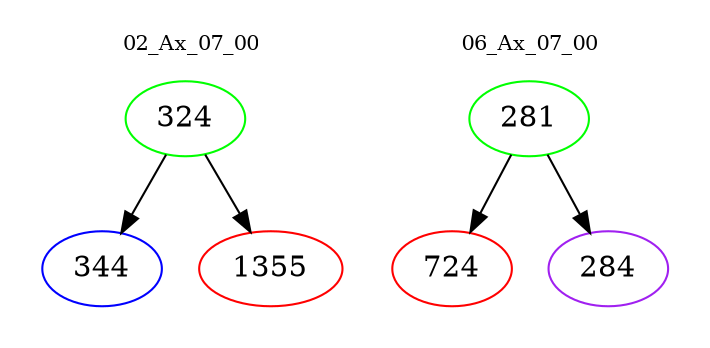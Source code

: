 digraph{
subgraph cluster_0 {
color = white
label = "02_Ax_07_00";
fontsize=10;
T0_324 [label="324", color="green"]
T0_324 -> T0_344 [color="black"]
T0_344 [label="344", color="blue"]
T0_324 -> T0_1355 [color="black"]
T0_1355 [label="1355", color="red"]
}
subgraph cluster_1 {
color = white
label = "06_Ax_07_00";
fontsize=10;
T1_281 [label="281", color="green"]
T1_281 -> T1_724 [color="black"]
T1_724 [label="724", color="red"]
T1_281 -> T1_284 [color="black"]
T1_284 [label="284", color="purple"]
}
}
